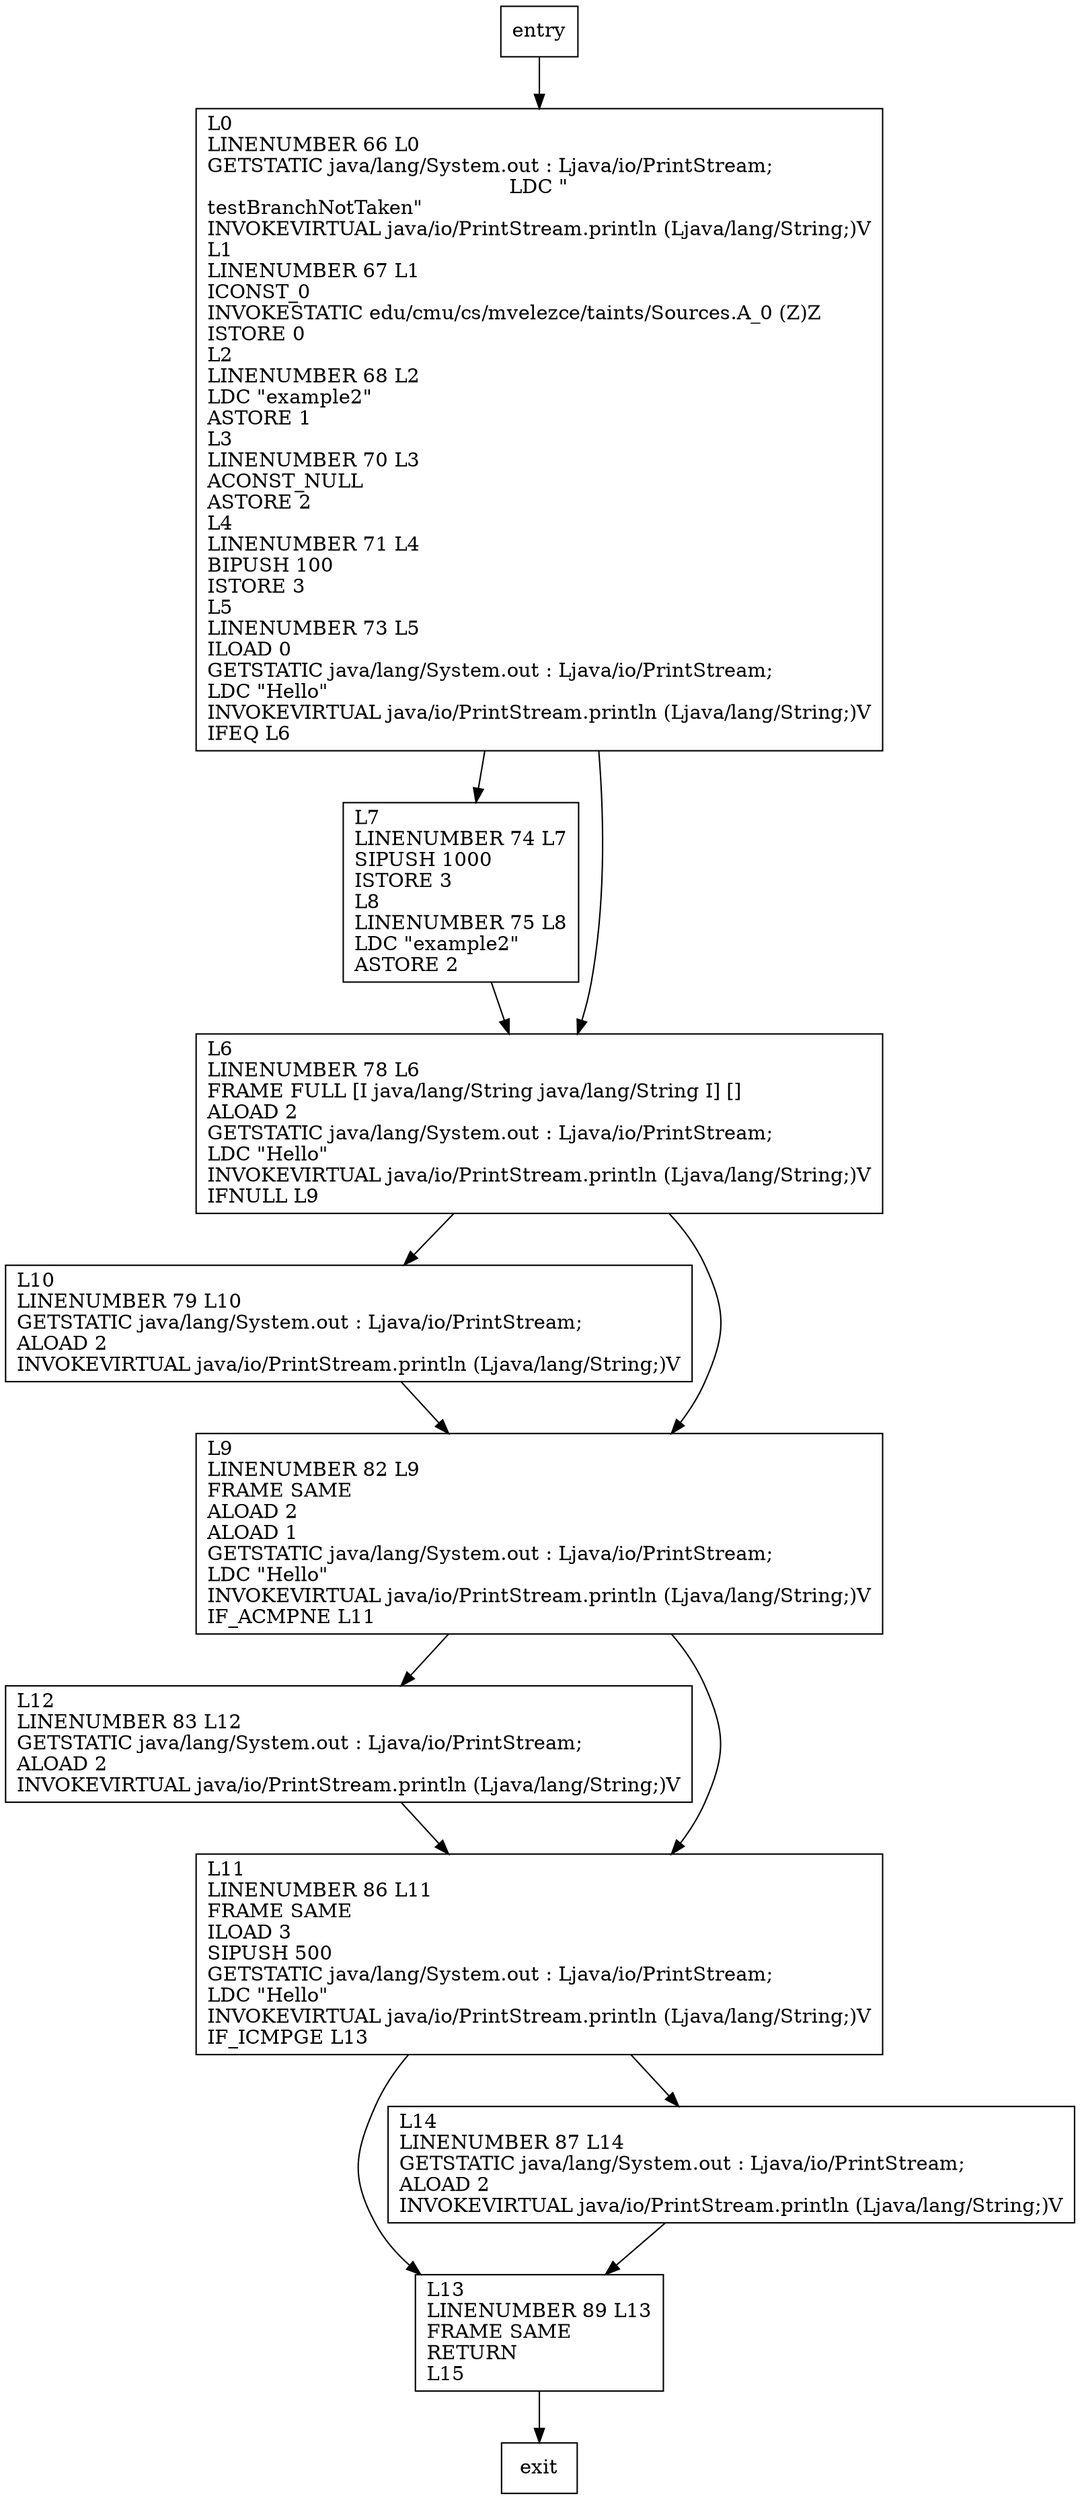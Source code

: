 digraph testBranchNotTaken {
node [shape=record];
1642905321 [label="L7\lLINENUMBER 74 L7\lSIPUSH 1000\lISTORE 3\lL8\lLINENUMBER 75 L8\lLDC \"example2\"\lASTORE 2\l"];
1701388960 [label="L12\lLINENUMBER 83 L12\lGETSTATIC java/lang/System.out : Ljava/io/PrintStream;\lALOAD 2\lINVOKEVIRTUAL java/io/PrintStream.println (Ljava/lang/String;)V\l"];
130494156 [label="L0\lLINENUMBER 66 L0\lGETSTATIC java/lang/System.out : Ljava/io/PrintStream;\lLDC \"\ntestBranchNotTaken\"\lINVOKEVIRTUAL java/io/PrintStream.println (Ljava/lang/String;)V\lL1\lLINENUMBER 67 L1\lICONST_0\lINVOKESTATIC edu/cmu/cs/mvelezce/taints/Sources.A_0 (Z)Z\lISTORE 0\lL2\lLINENUMBER 68 L2\lLDC \"example2\"\lASTORE 1\lL3\lLINENUMBER 70 L3\lACONST_NULL\lASTORE 2\lL4\lLINENUMBER 71 L4\lBIPUSH 100\lISTORE 3\lL5\lLINENUMBER 73 L5\lILOAD 0\lGETSTATIC java/lang/System.out : Ljava/io/PrintStream;\lLDC \"Hello\"\lINVOKEVIRTUAL java/io/PrintStream.println (Ljava/lang/String;)V\lIFEQ L6\l"];
608174634 [label="L13\lLINENUMBER 89 L13\lFRAME SAME\lRETURN\lL15\l"];
1148735023 [label="L14\lLINENUMBER 87 L14\lGETSTATIC java/lang/System.out : Ljava/io/PrintStream;\lALOAD 2\lINVOKEVIRTUAL java/io/PrintStream.println (Ljava/lang/String;)V\l"];
1195403585 [label="L6\lLINENUMBER 78 L6\lFRAME FULL [I java/lang/String java/lang/String I] []\lALOAD 2\lGETSTATIC java/lang/System.out : Ljava/io/PrintStream;\lLDC \"Hello\"\lINVOKEVIRTUAL java/io/PrintStream.println (Ljava/lang/String;)V\lIFNULL L9\l"];
464994546 [label="L10\lLINENUMBER 79 L10\lGETSTATIC java/lang/System.out : Ljava/io/PrintStream;\lALOAD 2\lINVOKEVIRTUAL java/io/PrintStream.println (Ljava/lang/String;)V\l"];
1643565953 [label="L11\lLINENUMBER 86 L11\lFRAME SAME\lILOAD 3\lSIPUSH 500\lGETSTATIC java/lang/System.out : Ljava/io/PrintStream;\lLDC \"Hello\"\lINVOKEVIRTUAL java/io/PrintStream.println (Ljava/lang/String;)V\lIF_ICMPGE L13\l"];
624475142 [label="L9\lLINENUMBER 82 L9\lFRAME SAME\lALOAD 2\lALOAD 1\lGETSTATIC java/lang/System.out : Ljava/io/PrintStream;\lLDC \"Hello\"\lINVOKEVIRTUAL java/io/PrintStream.println (Ljava/lang/String;)V\lIF_ACMPNE L11\l"];
entry;
exit;
entry -> 130494156;
1642905321 -> 1195403585;
1701388960 -> 1643565953;
130494156 -> 1642905321;
130494156 -> 1195403585;
608174634 -> exit;
1148735023 -> 608174634;
1195403585 -> 464994546;
1195403585 -> 624475142;
464994546 -> 624475142;
1643565953 -> 608174634;
1643565953 -> 1148735023;
624475142 -> 1701388960;
624475142 -> 1643565953;
}
